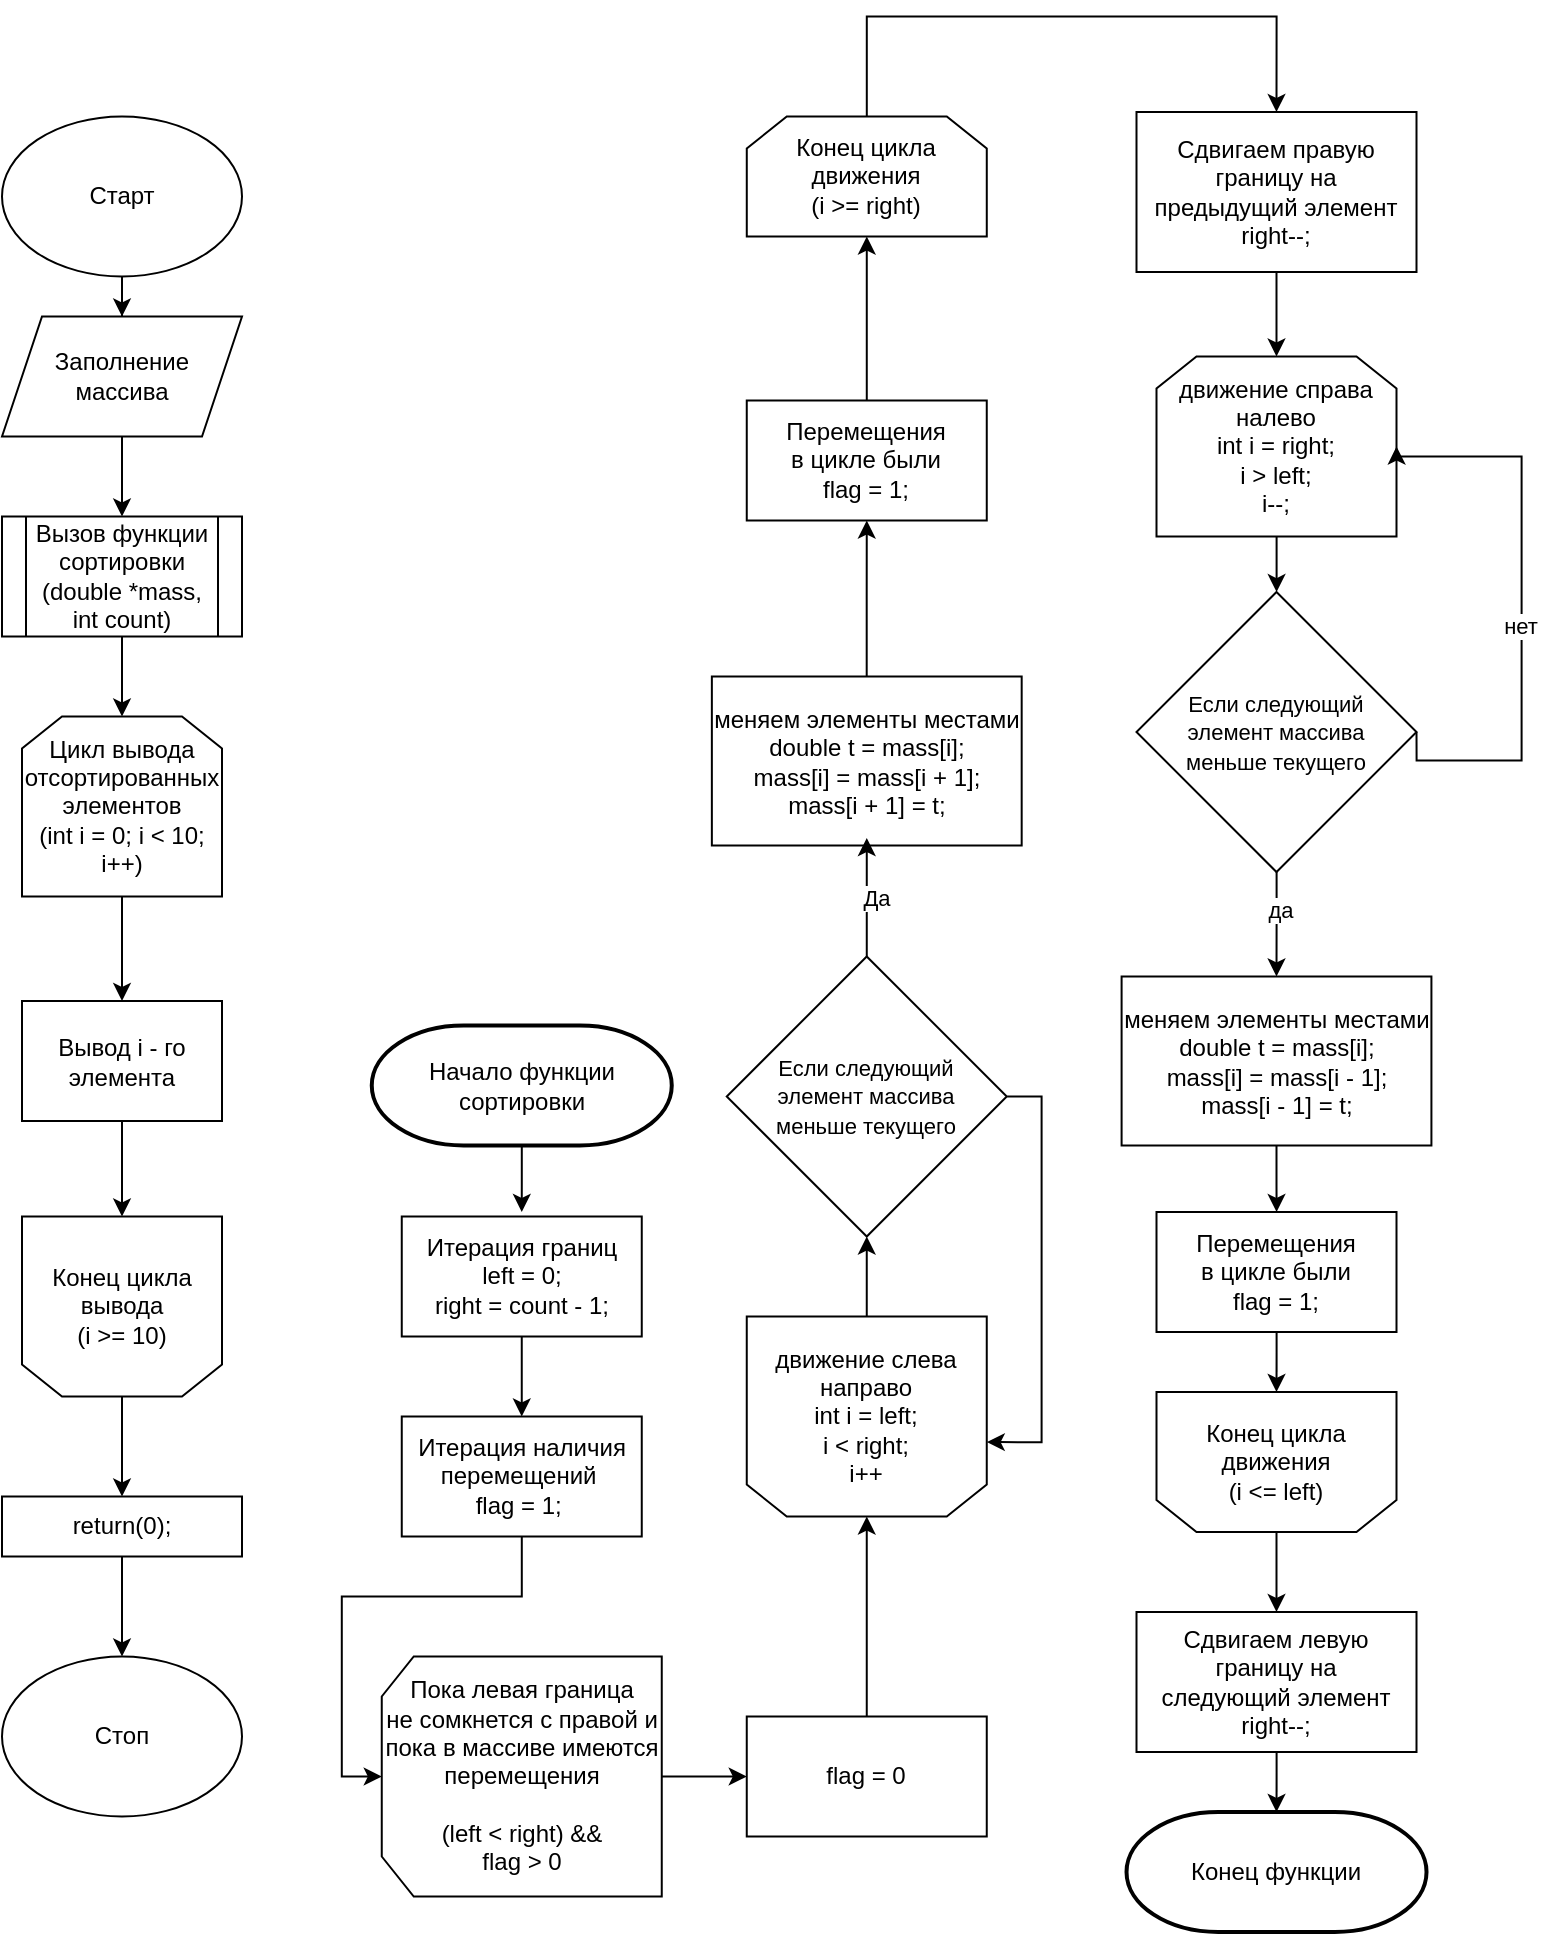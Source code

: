 <mxfile version="21.8.2" type="device">
  <diagram id="C5RBs43oDa-KdzZeNtuy" name="Page-1">
    <mxGraphModel dx="1166" dy="468" grid="1" gridSize="10" guides="1" tooltips="1" connect="1" arrows="1" fold="1" page="1" pageScale="1" pageWidth="827" pageHeight="1169" math="0" shadow="0">
      <root>
        <mxCell id="WIyWlLk6GJQsqaUBKTNV-0" />
        <mxCell id="WIyWlLk6GJQsqaUBKTNV-1" parent="WIyWlLk6GJQsqaUBKTNV-0" />
        <mxCell id="vQZx6_oEGpRoBVj_vFc8-3" style="edgeStyle=orthogonalEdgeStyle;rounded=0;orthogonalLoop=1;jettySize=auto;html=1;" edge="1" parent="WIyWlLk6GJQsqaUBKTNV-1" source="vQZx6_oEGpRoBVj_vFc8-0" target="vQZx6_oEGpRoBVj_vFc8-1">
          <mxGeometry relative="1" as="geometry" />
        </mxCell>
        <mxCell id="vQZx6_oEGpRoBVj_vFc8-0" value="Старт" style="ellipse;whiteSpace=wrap;html=1;" vertex="1" parent="WIyWlLk6GJQsqaUBKTNV-1">
          <mxGeometry x="-780" y="72.25" width="120" height="80" as="geometry" />
        </mxCell>
        <mxCell id="vQZx6_oEGpRoBVj_vFc8-2" style="edgeStyle=orthogonalEdgeStyle;rounded=0;orthogonalLoop=1;jettySize=auto;html=1;" edge="1" parent="WIyWlLk6GJQsqaUBKTNV-1" source="vQZx6_oEGpRoBVj_vFc8-1">
          <mxGeometry relative="1" as="geometry">
            <mxPoint x="-720" y="272.25" as="targetPoint" />
          </mxGeometry>
        </mxCell>
        <mxCell id="vQZx6_oEGpRoBVj_vFc8-1" value="Заполнение&lt;br&gt;массива" style="shape=parallelogram;perimeter=parallelogramPerimeter;whiteSpace=wrap;html=1;fixedSize=1;" vertex="1" parent="WIyWlLk6GJQsqaUBKTNV-1">
          <mxGeometry x="-780" y="172.25" width="120" height="60" as="geometry" />
        </mxCell>
        <mxCell id="vQZx6_oEGpRoBVj_vFc8-9" style="edgeStyle=orthogonalEdgeStyle;rounded=0;orthogonalLoop=1;jettySize=auto;html=1;entryX=0.5;entryY=0;entryDx=0;entryDy=0;" edge="1" parent="WIyWlLk6GJQsqaUBKTNV-1" source="vQZx6_oEGpRoBVj_vFc8-7" target="vQZx6_oEGpRoBVj_vFc8-8">
          <mxGeometry relative="1" as="geometry" />
        </mxCell>
        <mxCell id="vQZx6_oEGpRoBVj_vFc8-7" value="Итерация границ&lt;br&gt;left = 0;&lt;br&gt;right = count - 1;" style="rounded=0;whiteSpace=wrap;html=1;" vertex="1" parent="WIyWlLk6GJQsqaUBKTNV-1">
          <mxGeometry x="-580.12" y="622.25" width="120" height="60" as="geometry" />
        </mxCell>
        <mxCell id="vQZx6_oEGpRoBVj_vFc8-11" style="edgeStyle=orthogonalEdgeStyle;rounded=0;orthogonalLoop=1;jettySize=auto;html=1;entryX=0.5;entryY=0;entryDx=0;entryDy=0;" edge="1" parent="WIyWlLk6GJQsqaUBKTNV-1" source="vQZx6_oEGpRoBVj_vFc8-8" target="vQZx6_oEGpRoBVj_vFc8-10">
          <mxGeometry relative="1" as="geometry" />
        </mxCell>
        <mxCell id="vQZx6_oEGpRoBVj_vFc8-8" value="Итерация наличия&lt;br&gt;перемещений&amp;nbsp;&lt;br&gt;flag = 1;&amp;nbsp;" style="rounded=0;whiteSpace=wrap;html=1;" vertex="1" parent="WIyWlLk6GJQsqaUBKTNV-1">
          <mxGeometry x="-580.12" y="722.25" width="120" height="60" as="geometry" />
        </mxCell>
        <mxCell id="vQZx6_oEGpRoBVj_vFc8-13" style="edgeStyle=orthogonalEdgeStyle;rounded=0;orthogonalLoop=1;jettySize=auto;html=1;entryX=0;entryY=0.5;entryDx=0;entryDy=0;" edge="1" parent="WIyWlLk6GJQsqaUBKTNV-1" source="vQZx6_oEGpRoBVj_vFc8-10" target="vQZx6_oEGpRoBVj_vFc8-12">
          <mxGeometry relative="1" as="geometry" />
        </mxCell>
        <mxCell id="vQZx6_oEGpRoBVj_vFc8-10" value="Пока левая граница&lt;br&gt;не сомкнется с правой и пока в массиве имеются перемещения&lt;br&gt;&lt;br&gt;(left &amp;lt; right) &amp;amp;&amp;amp;&lt;br&gt;flag &amp;gt; 0" style="shape=loopLimit;whiteSpace=wrap;html=1;direction=north;" vertex="1" parent="WIyWlLk6GJQsqaUBKTNV-1">
          <mxGeometry x="-590.12" y="842.25" width="140" height="120" as="geometry" />
        </mxCell>
        <mxCell id="vQZx6_oEGpRoBVj_vFc8-16" style="edgeStyle=orthogonalEdgeStyle;rounded=0;orthogonalLoop=1;jettySize=auto;html=1;entryX=0.5;entryY=0;entryDx=0;entryDy=0;" edge="1" parent="WIyWlLk6GJQsqaUBKTNV-1" source="vQZx6_oEGpRoBVj_vFc8-12" target="vQZx6_oEGpRoBVj_vFc8-15">
          <mxGeometry relative="1" as="geometry" />
        </mxCell>
        <mxCell id="vQZx6_oEGpRoBVj_vFc8-12" value="flag = 0" style="rounded=0;whiteSpace=wrap;html=1;" vertex="1" parent="WIyWlLk6GJQsqaUBKTNV-1">
          <mxGeometry x="-407.62" y="872.25" width="120" height="60" as="geometry" />
        </mxCell>
        <mxCell id="vQZx6_oEGpRoBVj_vFc8-18" style="edgeStyle=orthogonalEdgeStyle;rounded=0;orthogonalLoop=1;jettySize=auto;html=1;" edge="1" parent="WIyWlLk6GJQsqaUBKTNV-1" source="vQZx6_oEGpRoBVj_vFc8-15" target="vQZx6_oEGpRoBVj_vFc8-17">
          <mxGeometry relative="1" as="geometry" />
        </mxCell>
        <mxCell id="vQZx6_oEGpRoBVj_vFc8-15" value="движение слева&lt;br&gt;направо&lt;br&gt;int i = left;&lt;br&gt;i &amp;lt; right;&lt;br&gt;i++" style="shape=loopLimit;whiteSpace=wrap;html=1;direction=west;" vertex="1" parent="WIyWlLk6GJQsqaUBKTNV-1">
          <mxGeometry x="-407.62" y="672.25" width="120" height="100" as="geometry" />
        </mxCell>
        <mxCell id="vQZx6_oEGpRoBVj_vFc8-21" style="edgeStyle=orthogonalEdgeStyle;rounded=0;orthogonalLoop=1;jettySize=auto;html=1;entryX=0.002;entryY=0.372;entryDx=0;entryDy=0;entryPerimeter=0;" edge="1" parent="WIyWlLk6GJQsqaUBKTNV-1">
          <mxGeometry relative="1" as="geometry">
            <mxPoint x="-287.62" y="735.05" as="targetPoint" />
            <mxPoint x="-277.38" y="562.25" as="sourcePoint" />
            <Array as="points">
              <mxPoint x="-260.2" y="562.25" />
              <mxPoint x="-260.2" y="735.25" />
            </Array>
          </mxGeometry>
        </mxCell>
        <mxCell id="vQZx6_oEGpRoBVj_vFc8-17" value="&lt;font style=&quot;font-size: 11px;&quot;&gt;Если следующий&lt;br&gt;элемент массива&lt;br&gt;меньше текущего&lt;/font&gt;" style="rhombus;whiteSpace=wrap;html=1;" vertex="1" parent="WIyWlLk6GJQsqaUBKTNV-1">
          <mxGeometry x="-417.62" y="492.25" width="140" height="140" as="geometry" />
        </mxCell>
        <mxCell id="vQZx6_oEGpRoBVj_vFc8-30" style="edgeStyle=orthogonalEdgeStyle;rounded=0;orthogonalLoop=1;jettySize=auto;html=1;" edge="1" parent="WIyWlLk6GJQsqaUBKTNV-1" source="vQZx6_oEGpRoBVj_vFc8-23">
          <mxGeometry relative="1" as="geometry">
            <mxPoint x="-347.62" y="274.25" as="targetPoint" />
          </mxGeometry>
        </mxCell>
        <mxCell id="vQZx6_oEGpRoBVj_vFc8-23" value="меняем элементы местами&lt;br&gt;double t = mass[i];&lt;br&gt;mass[i] = mass[i + 1];&lt;br&gt;mass[i + 1] = t;" style="rounded=0;whiteSpace=wrap;html=1;" vertex="1" parent="WIyWlLk6GJQsqaUBKTNV-1">
          <mxGeometry x="-425.07" y="352.25" width="154.91" height="84.5" as="geometry" />
        </mxCell>
        <mxCell id="vQZx6_oEGpRoBVj_vFc8-36" style="edgeStyle=orthogonalEdgeStyle;rounded=0;orthogonalLoop=1;jettySize=auto;html=1;entryX=0.5;entryY=1;entryDx=0;entryDy=0;" edge="1" parent="WIyWlLk6GJQsqaUBKTNV-1" source="vQZx6_oEGpRoBVj_vFc8-24" target="vQZx6_oEGpRoBVj_vFc8-35">
          <mxGeometry relative="1" as="geometry" />
        </mxCell>
        <mxCell id="vQZx6_oEGpRoBVj_vFc8-24" value="Перемещения&lt;br&gt;в цикле были&lt;br&gt;flag = 1;" style="rounded=0;whiteSpace=wrap;html=1;" vertex="1" parent="WIyWlLk6GJQsqaUBKTNV-1">
          <mxGeometry x="-407.62" y="214.25" width="120" height="60" as="geometry" />
        </mxCell>
        <mxCell id="vQZx6_oEGpRoBVj_vFc8-31" style="edgeStyle=orthogonalEdgeStyle;rounded=0;orthogonalLoop=1;jettySize=auto;html=1;entryX=0.5;entryY=0.956;entryDx=0;entryDy=0;entryPerimeter=0;" edge="1" parent="WIyWlLk6GJQsqaUBKTNV-1" source="vQZx6_oEGpRoBVj_vFc8-17" target="vQZx6_oEGpRoBVj_vFc8-23">
          <mxGeometry relative="1" as="geometry" />
        </mxCell>
        <mxCell id="vQZx6_oEGpRoBVj_vFc8-33" value="Да" style="edgeLabel;html=1;align=center;verticalAlign=middle;resizable=0;points=[];" vertex="1" connectable="0" parent="vQZx6_oEGpRoBVj_vFc8-31">
          <mxGeometry x="0.013" y="-4" relative="1" as="geometry">
            <mxPoint as="offset" />
          </mxGeometry>
        </mxCell>
        <mxCell id="vQZx6_oEGpRoBVj_vFc8-53" style="edgeStyle=orthogonalEdgeStyle;rounded=0;orthogonalLoop=1;jettySize=auto;html=1;entryX=0.5;entryY=0;entryDx=0;entryDy=0;" edge="1" parent="WIyWlLk6GJQsqaUBKTNV-1" source="vQZx6_oEGpRoBVj_vFc8-35" target="vQZx6_oEGpRoBVj_vFc8-37">
          <mxGeometry relative="1" as="geometry">
            <mxPoint x="-223.057" y="-27.75" as="targetPoint" />
            <Array as="points">
              <mxPoint x="-347.2" y="22.25" />
              <mxPoint x="-143.2" y="22.25" />
            </Array>
          </mxGeometry>
        </mxCell>
        <mxCell id="vQZx6_oEGpRoBVj_vFc8-35" value="Конец цикла движения&lt;br&gt;(i &amp;gt;= right)" style="shape=loopLimit;whiteSpace=wrap;html=1;direction=east;" vertex="1" parent="WIyWlLk6GJQsqaUBKTNV-1">
          <mxGeometry x="-407.61" y="72.25" width="120" height="60" as="geometry" />
        </mxCell>
        <mxCell id="vQZx6_oEGpRoBVj_vFc8-50" style="edgeStyle=orthogonalEdgeStyle;rounded=0;orthogonalLoop=1;jettySize=auto;html=1;entryX=0.5;entryY=0;entryDx=0;entryDy=0;" edge="1" parent="WIyWlLk6GJQsqaUBKTNV-1" source="vQZx6_oEGpRoBVj_vFc8-37" target="vQZx6_oEGpRoBVj_vFc8-40">
          <mxGeometry relative="1" as="geometry" />
        </mxCell>
        <mxCell id="vQZx6_oEGpRoBVj_vFc8-37" value="Сдвигаем правую&lt;br&gt;границу на&lt;br&gt;предыдущий элемент&lt;br&gt;right--;" style="rounded=0;whiteSpace=wrap;html=1;" vertex="1" parent="WIyWlLk6GJQsqaUBKTNV-1">
          <mxGeometry x="-212.75" y="70" width="140" height="80" as="geometry" />
        </mxCell>
        <mxCell id="vQZx6_oEGpRoBVj_vFc8-39" style="edgeStyle=orthogonalEdgeStyle;rounded=0;orthogonalLoop=1;jettySize=auto;html=1;" edge="1" parent="WIyWlLk6GJQsqaUBKTNV-1" source="vQZx6_oEGpRoBVj_vFc8-40" target="vQZx6_oEGpRoBVj_vFc8-43">
          <mxGeometry relative="1" as="geometry" />
        </mxCell>
        <mxCell id="vQZx6_oEGpRoBVj_vFc8-40" value="движение справа&lt;br&gt;налево&lt;br&gt;int i = right;&lt;br&gt;i &amp;gt; left;&lt;br&gt;i--;" style="shape=loopLimit;whiteSpace=wrap;html=1;direction=east;" vertex="1" parent="WIyWlLk6GJQsqaUBKTNV-1">
          <mxGeometry x="-202.75" y="192.25" width="120" height="90" as="geometry" />
        </mxCell>
        <mxCell id="vQZx6_oEGpRoBVj_vFc8-54" style="edgeStyle=orthogonalEdgeStyle;rounded=0;orthogonalLoop=1;jettySize=auto;html=1;" edge="1" parent="WIyWlLk6GJQsqaUBKTNV-1" source="vQZx6_oEGpRoBVj_vFc8-43" target="vQZx6_oEGpRoBVj_vFc8-45">
          <mxGeometry relative="1" as="geometry" />
        </mxCell>
        <mxCell id="vQZx6_oEGpRoBVj_vFc8-60" value="да" style="edgeLabel;html=1;align=center;verticalAlign=middle;resizable=0;points=[];" vertex="1" connectable="0" parent="vQZx6_oEGpRoBVj_vFc8-54">
          <mxGeometry x="-0.331" y="1" relative="1" as="geometry">
            <mxPoint y="1" as="offset" />
          </mxGeometry>
        </mxCell>
        <mxCell id="vQZx6_oEGpRoBVj_vFc8-59" style="edgeStyle=orthogonalEdgeStyle;rounded=0;orthogonalLoop=1;jettySize=auto;html=1;entryX=1;entryY=0.5;entryDx=0;entryDy=0;exitX=1;exitY=0.5;exitDx=0;exitDy=0;" edge="1" parent="WIyWlLk6GJQsqaUBKTNV-1" source="vQZx6_oEGpRoBVj_vFc8-43" target="vQZx6_oEGpRoBVj_vFc8-40">
          <mxGeometry relative="1" as="geometry">
            <Array as="points">
              <mxPoint x="-20.2" y="394.25" />
              <mxPoint x="-20.2" y="242.25" />
            </Array>
          </mxGeometry>
        </mxCell>
        <mxCell id="vQZx6_oEGpRoBVj_vFc8-61" value="нет" style="edgeLabel;html=1;align=center;verticalAlign=middle;resizable=0;points=[];" vertex="1" connectable="0" parent="vQZx6_oEGpRoBVj_vFc8-59">
          <mxGeometry x="-0.062" y="1" relative="1" as="geometry">
            <mxPoint as="offset" />
          </mxGeometry>
        </mxCell>
        <mxCell id="vQZx6_oEGpRoBVj_vFc8-43" value="&lt;font style=&quot;font-size: 11px;&quot;&gt;Если следующий&lt;br&gt;элемент массива&lt;br&gt;меньше текущего&lt;/font&gt;" style="rhombus;whiteSpace=wrap;html=1;direction=east;" vertex="1" parent="WIyWlLk6GJQsqaUBKTNV-1">
          <mxGeometry x="-212.75" y="310" width="140" height="140" as="geometry" />
        </mxCell>
        <mxCell id="vQZx6_oEGpRoBVj_vFc8-55" style="edgeStyle=orthogonalEdgeStyle;rounded=0;orthogonalLoop=1;jettySize=auto;html=1;" edge="1" parent="WIyWlLk6GJQsqaUBKTNV-1" source="vQZx6_oEGpRoBVj_vFc8-45" target="vQZx6_oEGpRoBVj_vFc8-46">
          <mxGeometry relative="1" as="geometry" />
        </mxCell>
        <mxCell id="vQZx6_oEGpRoBVj_vFc8-45" value="меняем элементы местами&lt;br&gt;double t = mass[i];&lt;br&gt;mass[i] = mass[i - 1];&lt;br&gt;mass[i - 1] = t;" style="rounded=0;whiteSpace=wrap;html=1;direction=west;" vertex="1" parent="WIyWlLk6GJQsqaUBKTNV-1">
          <mxGeometry x="-220.2" y="502.25" width="154.91" height="84.5" as="geometry" />
        </mxCell>
        <mxCell id="vQZx6_oEGpRoBVj_vFc8-57" style="edgeStyle=orthogonalEdgeStyle;rounded=0;orthogonalLoop=1;jettySize=auto;html=1;entryX=0.5;entryY=1;entryDx=0;entryDy=0;" edge="1" parent="WIyWlLk6GJQsqaUBKTNV-1" source="vQZx6_oEGpRoBVj_vFc8-46" target="vQZx6_oEGpRoBVj_vFc8-56">
          <mxGeometry relative="1" as="geometry" />
        </mxCell>
        <mxCell id="vQZx6_oEGpRoBVj_vFc8-46" value="Перемещения&lt;br&gt;в цикле были&lt;br&gt;flag = 1;" style="rounded=0;whiteSpace=wrap;html=1;direction=west;" vertex="1" parent="WIyWlLk6GJQsqaUBKTNV-1">
          <mxGeometry x="-202.75" y="620" width="120" height="60" as="geometry" />
        </mxCell>
        <mxCell id="vQZx6_oEGpRoBVj_vFc8-63" style="edgeStyle=orthogonalEdgeStyle;rounded=0;orthogonalLoop=1;jettySize=auto;html=1;" edge="1" parent="WIyWlLk6GJQsqaUBKTNV-1" source="vQZx6_oEGpRoBVj_vFc8-56" target="vQZx6_oEGpRoBVj_vFc8-62">
          <mxGeometry relative="1" as="geometry" />
        </mxCell>
        <mxCell id="vQZx6_oEGpRoBVj_vFc8-56" value="Конец цикла движения&lt;br&gt;(i &amp;lt;= left)" style="shape=loopLimit;whiteSpace=wrap;html=1;direction=west;" vertex="1" parent="WIyWlLk6GJQsqaUBKTNV-1">
          <mxGeometry x="-202.75" y="710" width="120" height="70" as="geometry" />
        </mxCell>
        <mxCell id="vQZx6_oEGpRoBVj_vFc8-62" value="Сдвигаем левую&lt;br&gt;границу на&lt;br&gt;следующий элемент&lt;br&gt;right--;" style="rounded=0;whiteSpace=wrap;html=1;" vertex="1" parent="WIyWlLk6GJQsqaUBKTNV-1">
          <mxGeometry x="-212.75" y="820" width="140" height="70" as="geometry" />
        </mxCell>
        <mxCell id="vQZx6_oEGpRoBVj_vFc8-69" style="edgeStyle=orthogonalEdgeStyle;rounded=0;orthogonalLoop=1;jettySize=auto;html=1;entryX=0.5;entryY=0;entryDx=0;entryDy=0;" edge="1" parent="WIyWlLk6GJQsqaUBKTNV-1" source="vQZx6_oEGpRoBVj_vFc8-66">
          <mxGeometry relative="1" as="geometry">
            <mxPoint x="-720" y="372.25" as="targetPoint" />
          </mxGeometry>
        </mxCell>
        <mxCell id="vQZx6_oEGpRoBVj_vFc8-66" value="Вызов функции&lt;br style=&quot;border-color: var(--border-color);&quot;&gt;сортировки&lt;br style=&quot;border-color: var(--border-color);&quot;&gt;(double *mass,&lt;br style=&quot;border-color: var(--border-color);&quot;&gt;int count)" style="shape=process;whiteSpace=wrap;html=1;backgroundOutline=1;" vertex="1" parent="WIyWlLk6GJQsqaUBKTNV-1">
          <mxGeometry x="-780" y="272.25" width="120" height="60" as="geometry" />
        </mxCell>
        <mxCell id="vQZx6_oEGpRoBVj_vFc8-73" style="edgeStyle=orthogonalEdgeStyle;rounded=0;orthogonalLoop=1;jettySize=auto;html=1;entryX=0.5;entryY=0;entryDx=0;entryDy=0;" edge="1" parent="WIyWlLk6GJQsqaUBKTNV-1" source="vQZx6_oEGpRoBVj_vFc8-70" target="vQZx6_oEGpRoBVj_vFc8-71">
          <mxGeometry relative="1" as="geometry" />
        </mxCell>
        <mxCell id="vQZx6_oEGpRoBVj_vFc8-70" value="Цикл вывода отсортированных&lt;br&gt;элементов&lt;br&gt;(int i = 0; i &amp;lt; 10;&lt;br&gt;i++)" style="shape=loopLimit;whiteSpace=wrap;html=1;" vertex="1" parent="WIyWlLk6GJQsqaUBKTNV-1">
          <mxGeometry x="-770" y="372.25" width="100" height="90" as="geometry" />
        </mxCell>
        <mxCell id="vQZx6_oEGpRoBVj_vFc8-75" style="edgeStyle=orthogonalEdgeStyle;rounded=0;orthogonalLoop=1;jettySize=auto;html=1;" edge="1" parent="WIyWlLk6GJQsqaUBKTNV-1" source="vQZx6_oEGpRoBVj_vFc8-71" target="vQZx6_oEGpRoBVj_vFc8-74">
          <mxGeometry relative="1" as="geometry" />
        </mxCell>
        <mxCell id="vQZx6_oEGpRoBVj_vFc8-71" value="Вывод i - го&lt;br&gt;элемента" style="rounded=0;whiteSpace=wrap;html=1;" vertex="1" parent="WIyWlLk6GJQsqaUBKTNV-1">
          <mxGeometry x="-770" y="514.5" width="100" height="60" as="geometry" />
        </mxCell>
        <mxCell id="vQZx6_oEGpRoBVj_vFc8-78" style="edgeStyle=orthogonalEdgeStyle;rounded=0;orthogonalLoop=1;jettySize=auto;html=1;" edge="1" parent="WIyWlLk6GJQsqaUBKTNV-1" source="vQZx6_oEGpRoBVj_vFc8-74" target="vQZx6_oEGpRoBVj_vFc8-77">
          <mxGeometry relative="1" as="geometry" />
        </mxCell>
        <mxCell id="vQZx6_oEGpRoBVj_vFc8-74" value="Конец цикла вывода&lt;br&gt;(i &amp;gt;= 10)" style="shape=loopLimit;whiteSpace=wrap;html=1;direction=west;" vertex="1" parent="WIyWlLk6GJQsqaUBKTNV-1">
          <mxGeometry x="-770" y="622.25" width="100" height="90" as="geometry" />
        </mxCell>
        <mxCell id="vQZx6_oEGpRoBVj_vFc8-80" style="edgeStyle=orthogonalEdgeStyle;rounded=0;orthogonalLoop=1;jettySize=auto;html=1;" edge="1" parent="WIyWlLk6GJQsqaUBKTNV-1" source="vQZx6_oEGpRoBVj_vFc8-77" target="vQZx6_oEGpRoBVj_vFc8-79">
          <mxGeometry relative="1" as="geometry" />
        </mxCell>
        <mxCell id="vQZx6_oEGpRoBVj_vFc8-77" value="return(0);" style="rounded=0;whiteSpace=wrap;html=1;" vertex="1" parent="WIyWlLk6GJQsqaUBKTNV-1">
          <mxGeometry x="-780" y="762.25" width="120" height="30" as="geometry" />
        </mxCell>
        <mxCell id="vQZx6_oEGpRoBVj_vFc8-79" value="Стоп" style="ellipse;whiteSpace=wrap;html=1;" vertex="1" parent="WIyWlLk6GJQsqaUBKTNV-1">
          <mxGeometry x="-780" y="842.25" width="120" height="80" as="geometry" />
        </mxCell>
        <mxCell id="vQZx6_oEGpRoBVj_vFc8-82" style="edgeStyle=orthogonalEdgeStyle;rounded=0;orthogonalLoop=1;jettySize=auto;html=1;" edge="1" parent="WIyWlLk6GJQsqaUBKTNV-1" source="vQZx6_oEGpRoBVj_vFc8-81">
          <mxGeometry relative="1" as="geometry">
            <mxPoint x="-520.12" y="620" as="targetPoint" />
          </mxGeometry>
        </mxCell>
        <mxCell id="vQZx6_oEGpRoBVj_vFc8-81" value="Начало функции&lt;br&gt;сортировки" style="strokeWidth=2;html=1;shape=mxgraph.flowchart.terminator;whiteSpace=wrap;" vertex="1" parent="WIyWlLk6GJQsqaUBKTNV-1">
          <mxGeometry x="-595.12" y="526.75" width="150" height="60" as="geometry" />
        </mxCell>
        <mxCell id="vQZx6_oEGpRoBVj_vFc8-83" value="Конец функции" style="strokeWidth=2;html=1;shape=mxgraph.flowchart.terminator;whiteSpace=wrap;" vertex="1" parent="WIyWlLk6GJQsqaUBKTNV-1">
          <mxGeometry x="-217.74" y="920" width="150" height="60" as="geometry" />
        </mxCell>
        <mxCell id="vQZx6_oEGpRoBVj_vFc8-85" style="edgeStyle=orthogonalEdgeStyle;rounded=0;orthogonalLoop=1;jettySize=auto;html=1;entryX=0.5;entryY=0;entryDx=0;entryDy=0;entryPerimeter=0;" edge="1" parent="WIyWlLk6GJQsqaUBKTNV-1" source="vQZx6_oEGpRoBVj_vFc8-62" target="vQZx6_oEGpRoBVj_vFc8-83">
          <mxGeometry relative="1" as="geometry" />
        </mxCell>
      </root>
    </mxGraphModel>
  </diagram>
</mxfile>
